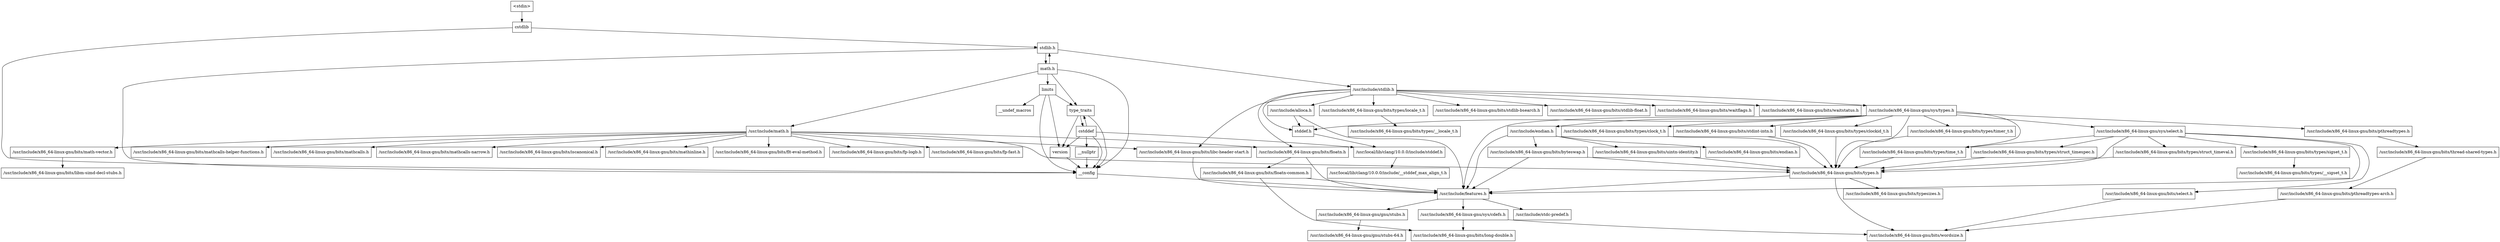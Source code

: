 digraph "dependencies" {
  header_0 [ shape="box", label="\<stdin\>" ];
  header_1 [ shape="box", label="cstdlib" ];
  header_11 [ shape="box", label="stdlib.h" ];
  header_12 [ shape="box", label="/usr/include/stdlib.h" ];
  header_13 [ shape="box", label="/usr/include/x86_64-linux-gnu/bits/libc-header-start.h" ];
  header_14 [ shape="box", label="stddef.h" ];
  header_15 [ shape="box", label="/usr/local/lib/clang/10.0.0/include/stddef.h" ];
  header_16 [ shape="box", label="/usr/include/x86_64-linux-gnu/bits/waitflags.h" ];
  header_17 [ shape="box", label="/usr/include/x86_64-linux-gnu/bits/waitstatus.h" ];
  header_18 [ shape="box", label="/usr/include/x86_64-linux-gnu/bits/floatn.h" ];
  header_19 [ shape="box", label="/usr/include/x86_64-linux-gnu/bits/floatn-common.h" ];
  header_2 [ shape="box", label="__config" ];
  header_20 [ shape="box", label="/usr/include/x86_64-linux-gnu/bits/types/locale_t.h" ];
  header_21 [ shape="box", label="/usr/include/x86_64-linux-gnu/bits/types/__locale_t.h" ];
  header_22 [ shape="box", label="/usr/include/x86_64-linux-gnu/sys/types.h" ];
  header_23 [ shape="box", label="/usr/include/x86_64-linux-gnu/bits/types.h" ];
  header_24 [ shape="box", label="/usr/include/x86_64-linux-gnu/bits/typesizes.h" ];
  header_25 [ shape="box", label="/usr/include/x86_64-linux-gnu/bits/types/clock_t.h" ];
  header_26 [ shape="box", label="/usr/include/x86_64-linux-gnu/bits/types/clockid_t.h" ];
  header_27 [ shape="box", label="/usr/include/x86_64-linux-gnu/bits/types/time_t.h" ];
  header_28 [ shape="box", label="/usr/include/x86_64-linux-gnu/bits/types/timer_t.h" ];
  header_29 [ shape="box", label="/usr/include/x86_64-linux-gnu/bits/stdint-intn.h" ];
  header_3 [ shape="box", label="/usr/include/features.h" ];
  header_30 [ shape="box", label="/usr/include/endian.h" ];
  header_31 [ shape="box", label="/usr/include/x86_64-linux-gnu/bits/endian.h" ];
  header_32 [ shape="box", label="/usr/include/x86_64-linux-gnu/bits/byteswap.h" ];
  header_33 [ shape="box", label="/usr/include/x86_64-linux-gnu/bits/uintn-identity.h" ];
  header_34 [ shape="box", label="/usr/include/x86_64-linux-gnu/sys/select.h" ];
  header_35 [ shape="box", label="/usr/include/x86_64-linux-gnu/bits/select.h" ];
  header_36 [ shape="box", label="/usr/include/x86_64-linux-gnu/bits/types/sigset_t.h" ];
  header_37 [ shape="box", label="/usr/include/x86_64-linux-gnu/bits/types/__sigset_t.h" ];
  header_38 [ shape="box", label="/usr/include/x86_64-linux-gnu/bits/types/struct_timeval.h" ];
  header_39 [ shape="box", label="/usr/include/x86_64-linux-gnu/bits/types/struct_timespec.h" ];
  header_4 [ shape="box", label="/usr/include/stdc-predef.h" ];
  header_40 [ shape="box", label="/usr/include/x86_64-linux-gnu/bits/pthreadtypes.h" ];
  header_41 [ shape="box", label="/usr/include/x86_64-linux-gnu/bits/thread-shared-types.h" ];
  header_42 [ shape="box", label="/usr/include/x86_64-linux-gnu/bits/pthreadtypes-arch.h" ];
  header_43 [ shape="box", label="/usr/include/alloca.h" ];
  header_44 [ shape="box", label="/usr/include/x86_64-linux-gnu/bits/stdlib-bsearch.h" ];
  header_45 [ shape="box", label="/usr/include/x86_64-linux-gnu/bits/stdlib-float.h" ];
  header_46 [ shape="box", label="math.h" ];
  header_47 [ shape="box", label="/usr/include/math.h" ];
  header_48 [ shape="box", label="/usr/include/x86_64-linux-gnu/bits/math-vector.h" ];
  header_49 [ shape="box", label="/usr/include/x86_64-linux-gnu/bits/libm-simd-decl-stubs.h" ];
  header_5 [ shape="box", label="/usr/include/x86_64-linux-gnu/sys/cdefs.h" ];
  header_50 [ shape="box", label="/usr/include/x86_64-linux-gnu/bits/flt-eval-method.h" ];
  header_51 [ shape="box", label="/usr/include/x86_64-linux-gnu/bits/fp-logb.h" ];
  header_52 [ shape="box", label="/usr/include/x86_64-linux-gnu/bits/fp-fast.h" ];
  header_53 [ shape="box", label="/usr/include/x86_64-linux-gnu/bits/mathcalls-helper-functions.h" ];
  header_54 [ shape="box", label="/usr/include/x86_64-linux-gnu/bits/mathcalls.h" ];
  header_55 [ shape="box", label="/usr/include/x86_64-linux-gnu/bits/mathcalls-narrow.h" ];
  header_56 [ shape="box", label="/usr/include/x86_64-linux-gnu/bits/iscanonical.h" ];
  header_57 [ shape="box", label="/usr/include/x86_64-linux-gnu/bits/mathinline.h" ];
  header_58 [ shape="box", label="type_traits" ];
  header_59 [ shape="box", label="cstddef" ];
  header_6 [ shape="box", label="/usr/include/x86_64-linux-gnu/bits/wordsize.h" ];
  header_60 [ shape="box", label="version" ];
  header_61 [ shape="box", label="/usr/local/lib/clang/10.0.0/include/__stddef_max_align_t.h" ];
  header_62 [ shape="box", label="__nullptr" ];
  header_63 [ shape="box", label="limits" ];
  header_64 [ shape="box", label="__undef_macros" ];
  header_7 [ shape="box", label="/usr/include/x86_64-linux-gnu/bits/long-double.h" ];
  header_8 [ shape="box", label="/usr/include/x86_64-linux-gnu/gnu/stubs.h" ];
  header_9 [ shape="box", label="/usr/include/x86_64-linux-gnu/gnu/stubs-64.h" ];
  header_58 -> header_59;
  header_58 -> header_2;
  header_58 -> header_60;
  header_29 -> header_23;
  header_28 -> header_23;
  header_59 -> header_58;
  header_59 -> header_60;
  header_59 -> header_62;
  header_59 -> header_2;
  header_59 -> header_15;
  header_25 -> header_23;
  header_27 -> header_23;
  header_26 -> header_23;
  header_20 -> header_21;
  header_23 -> header_6;
  header_23 -> header_24;
  header_23 -> header_3;
  header_22 -> header_14;
  header_22 -> header_29;
  header_22 -> header_28;
  header_22 -> header_25;
  header_22 -> header_27;
  header_22 -> header_26;
  header_22 -> header_23;
  header_22 -> header_30;
  header_22 -> header_3;
  header_22 -> header_40;
  header_22 -> header_34;
  header_47 -> header_54;
  header_47 -> header_13;
  header_47 -> header_50;
  header_47 -> header_51;
  header_47 -> header_52;
  header_47 -> header_53;
  header_47 -> header_18;
  header_47 -> header_55;
  header_47 -> header_23;
  header_47 -> header_57;
  header_47 -> header_56;
  header_47 -> header_48;
  header_46 -> header_47;
  header_46 -> header_58;
  header_46 -> header_63;
  header_46 -> header_2;
  header_46 -> header_11;
  header_43 -> header_14;
  header_43 -> header_3;
  header_42 -> header_6;
  header_41 -> header_42;
  header_40 -> header_41;
  header_33 -> header_23;
  header_48 -> header_49;
  header_38 -> header_23;
  header_39 -> header_23;
  header_5 -> header_6;
  header_5 -> header_7;
  header_2 -> header_3;
  header_3 -> header_4;
  header_3 -> header_5;
  header_3 -> header_8;
  header_0 -> header_1;
  header_1 -> header_2;
  header_1 -> header_11;
  header_8 -> header_9;
  header_14 -> header_15;
  header_15 -> header_61;
  header_11 -> header_46;
  header_11 -> header_2;
  header_11 -> header_12;
  header_12 -> header_14;
  header_12 -> header_16;
  header_12 -> header_17;
  header_12 -> header_13;
  header_12 -> header_18;
  header_12 -> header_20;
  header_12 -> header_22;
  header_12 -> header_45;
  header_12 -> header_44;
  header_12 -> header_43;
  header_13 -> header_3;
  header_36 -> header_37;
  header_32 -> header_3;
  header_32 -> header_23;
  header_34 -> header_38;
  header_34 -> header_39;
  header_34 -> header_36;
  header_34 -> header_27;
  header_34 -> header_35;
  header_34 -> header_23;
  header_34 -> header_3;
  header_35 -> header_6;
  header_18 -> header_3;
  header_18 -> header_19;
  header_19 -> header_7;
  header_19 -> header_3;
  header_30 -> header_32;
  header_30 -> header_3;
  header_30 -> header_33;
  header_30 -> header_31;
  header_60 -> header_2;
  header_63 -> header_58;
  header_63 -> header_60;
  header_63 -> header_2;
  header_63 -> header_64;
  header_62 -> header_2;
}